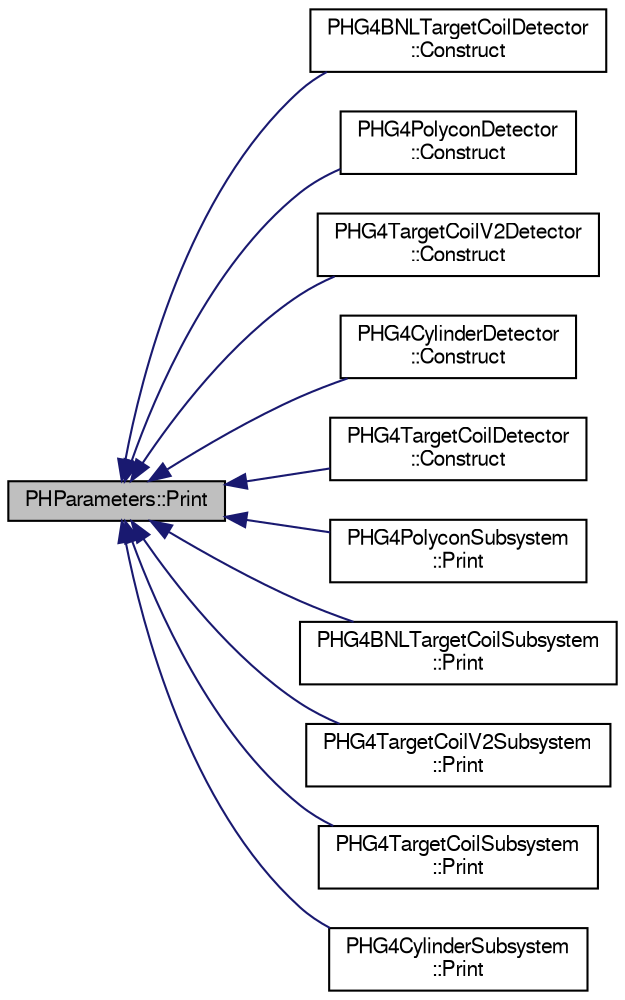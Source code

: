 digraph "PHParameters::Print"
{
  bgcolor="transparent";
  edge [fontname="FreeSans",fontsize="10",labelfontname="FreeSans",labelfontsize="10"];
  node [fontname="FreeSans",fontsize="10",shape=record];
  rankdir="LR";
  Node1 [label="PHParameters::Print",height=0.2,width=0.4,color="black", fillcolor="grey75", style="filled" fontcolor="black"];
  Node1 -> Node2 [dir="back",color="midnightblue",fontsize="10",style="solid",fontname="FreeSans"];
  Node2 [label="PHG4BNLTargetCoilDetector\l::Construct",height=0.2,width=0.4,color="black",URL="$d7/d21/classPHG4BNLTargetCoilDetector.html#a16c32900d2a48f11dc455765404f20a0",tooltip="construct "];
  Node1 -> Node3 [dir="back",color="midnightblue",fontsize="10",style="solid",fontname="FreeSans"];
  Node3 [label="PHG4PolyconDetector\l::Construct",height=0.2,width=0.4,color="black",URL="$d8/db8/classPHG4PolyconDetector.html#a78253ae45c0a5aadaa7120e7178ccca1",tooltip="construct "];
  Node1 -> Node4 [dir="back",color="midnightblue",fontsize="10",style="solid",fontname="FreeSans"];
  Node4 [label="PHG4TargetCoilV2Detector\l::Construct",height=0.2,width=0.4,color="black",URL="$d0/d00/classPHG4TargetCoilV2Detector.html#ae28a3e7c09d003ef2d7e85ad3ddf8769",tooltip="construct "];
  Node1 -> Node5 [dir="back",color="midnightblue",fontsize="10",style="solid",fontname="FreeSans"];
  Node5 [label="PHG4CylinderDetector\l::Construct",height=0.2,width=0.4,color="black",URL="$d3/d95/classPHG4CylinderDetector.html#a6fa5431545a727e69c380d93d141357f",tooltip="construct "];
  Node1 -> Node6 [dir="back",color="midnightblue",fontsize="10",style="solid",fontname="FreeSans"];
  Node6 [label="PHG4TargetCoilDetector\l::Construct",height=0.2,width=0.4,color="black",URL="$df/dec/classPHG4TargetCoilDetector.html#a98aec1b4b1c7927bed92574f0ef85f76",tooltip="construct "];
  Node1 -> Node7 [dir="back",color="midnightblue",fontsize="10",style="solid",fontname="FreeSans"];
  Node7 [label="PHG4PolyconSubsystem\l::Print",height=0.2,width=0.4,color="black",URL="$d6/d12/classPHG4PolyconSubsystem.html#a3db59998a34089522d862e296bd62678",tooltip="Print info (from SubsysReco) "];
  Node1 -> Node8 [dir="back",color="midnightblue",fontsize="10",style="solid",fontname="FreeSans"];
  Node8 [label="PHG4BNLTargetCoilSubsystem\l::Print",height=0.2,width=0.4,color="black",URL="$d9/df7/classPHG4BNLTargetCoilSubsystem.html#acdf29ac5697e651b41949c5e57d27f9a",tooltip="Print info (from SubsysReco) "];
  Node1 -> Node9 [dir="back",color="midnightblue",fontsize="10",style="solid",fontname="FreeSans"];
  Node9 [label="PHG4TargetCoilV2Subsystem\l::Print",height=0.2,width=0.4,color="black",URL="$db/ddf/classPHG4TargetCoilV2Subsystem.html#af7c6453931db8826949d84b8f7d6e93a",tooltip="Print info (from SubsysReco) "];
  Node1 -> Node10 [dir="back",color="midnightblue",fontsize="10",style="solid",fontname="FreeSans"];
  Node10 [label="PHG4TargetCoilSubsystem\l::Print",height=0.2,width=0.4,color="black",URL="$d8/d86/classPHG4TargetCoilSubsystem.html#ac125b708c7dbc519b57bd67e4192a569",tooltip="Print info (from SubsysReco) "];
  Node1 -> Node11 [dir="back",color="midnightblue",fontsize="10",style="solid",fontname="FreeSans"];
  Node11 [label="PHG4CylinderSubsystem\l::Print",height=0.2,width=0.4,color="black",URL="$db/dc5/classPHG4CylinderSubsystem.html#acfaba506612b5dee1a1cffa5c4b4fcb6",tooltip="Print info (from SubsysReco) "];
}
